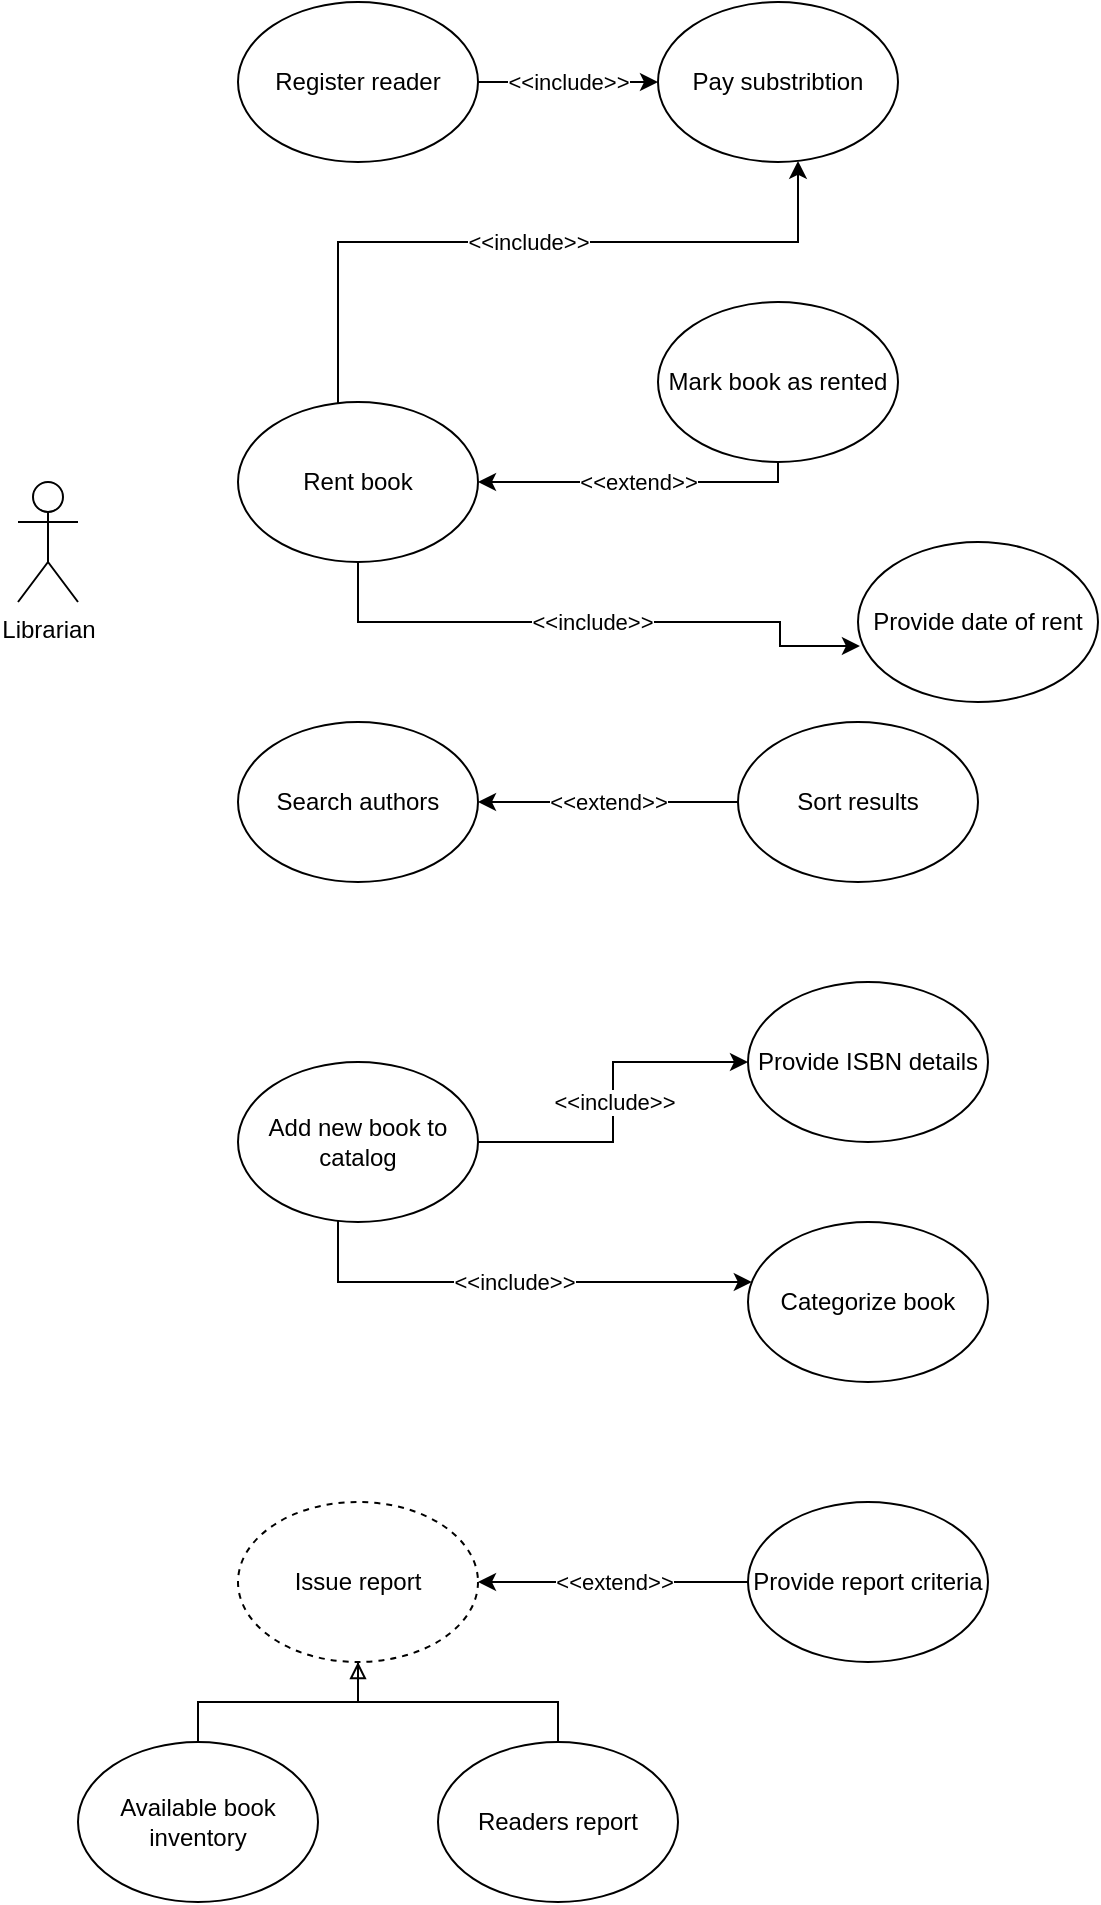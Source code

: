 <mxfile version="14.8.5" type="device"><diagram id="fwvCdL1692Xbh_qZWH8l" name="lab-01-use-case"><mxGraphModel dx="981" dy="528" grid="1" gridSize="10" guides="1" tooltips="1" connect="1" arrows="1" fold="1" page="1" pageScale="1" pageWidth="850" pageHeight="1100" math="0" shadow="0"><root><mxCell id="0"/><mxCell id="1" parent="0"/><mxCell id="K0Y2ng4Hr_tqsVySQrhE-27" value="&amp;lt;&amp;lt;extend&amp;gt;&amp;gt;" style="edgeStyle=orthogonalEdgeStyle;rounded=0;orthogonalLoop=1;jettySize=auto;html=1;" edge="1" parent="1" source="K0Y2ng4Hr_tqsVySQrhE-26" target="K0Y2ng4Hr_tqsVySQrhE-3"><mxGeometry relative="1" as="geometry"><Array as="points"><mxPoint x="330" y="380"/><mxPoint x="330" y="380"/></Array></mxGeometry></mxCell><mxCell id="K0Y2ng4Hr_tqsVySQrhE-51" value="&amp;lt;&amp;lt;include&amp;gt;&amp;gt;" style="edgeStyle=orthogonalEdgeStyle;rounded=0;orthogonalLoop=1;jettySize=auto;html=1;" edge="1" parent="1" source="K0Y2ng4Hr_tqsVySQrhE-3" target="K0Y2ng4Hr_tqsVySQrhE-49"><mxGeometry relative="1" as="geometry"><Array as="points"><mxPoint x="220" y="260"/><mxPoint x="450" y="260"/></Array></mxGeometry></mxCell><mxCell id="K0Y2ng4Hr_tqsVySQrhE-54" value="&amp;lt;&amp;lt;include&amp;gt;&amp;gt;" style="edgeStyle=orthogonalEdgeStyle;rounded=0;orthogonalLoop=1;jettySize=auto;html=1;entryX=0.008;entryY=0.65;entryDx=0;entryDy=0;entryPerimeter=0;" edge="1" parent="1" source="K0Y2ng4Hr_tqsVySQrhE-3" target="K0Y2ng4Hr_tqsVySQrhE-55"><mxGeometry relative="1" as="geometry"><mxPoint x="420" y="450" as="targetPoint"/><Array as="points"><mxPoint x="230" y="450"/><mxPoint x="441" y="450"/></Array></mxGeometry></mxCell><mxCell id="K0Y2ng4Hr_tqsVySQrhE-3" value="Rent book" style="ellipse;whiteSpace=wrap;html=1;" vertex="1" parent="1"><mxGeometry x="170" y="340" width="120" height="80" as="geometry"/></mxCell><mxCell id="K0Y2ng4Hr_tqsVySQrhE-50" value="&amp;lt;&amp;lt;include&amp;gt;&amp;gt;" style="edgeStyle=orthogonalEdgeStyle;rounded=0;orthogonalLoop=1;jettySize=auto;html=1;" edge="1" parent="1" source="K0Y2ng4Hr_tqsVySQrhE-6" target="K0Y2ng4Hr_tqsVySQrhE-49"><mxGeometry relative="1" as="geometry"/></mxCell><mxCell id="K0Y2ng4Hr_tqsVySQrhE-6" value="Register reader" style="ellipse;whiteSpace=wrap;html=1;" vertex="1" parent="1"><mxGeometry x="170" y="140" width="120" height="80" as="geometry"/></mxCell><mxCell id="K0Y2ng4Hr_tqsVySQrhE-8" value="Librarian" style="shape=umlActor;verticalLabelPosition=bottom;verticalAlign=top;html=1;outlineConnect=0;" vertex="1" parent="1"><mxGeometry x="60" y="380" width="30" height="60" as="geometry"/></mxCell><mxCell id="K0Y2ng4Hr_tqsVySQrhE-14" value="&amp;lt;&amp;lt;extend&amp;gt;&amp;gt;" style="edgeStyle=orthogonalEdgeStyle;rounded=0;orthogonalLoop=1;jettySize=auto;html=1;exitX=0;exitY=0.5;exitDx=0;exitDy=0;" edge="1" parent="1" source="K0Y2ng4Hr_tqsVySQrhE-13" target="K0Y2ng4Hr_tqsVySQrhE-9"><mxGeometry relative="1" as="geometry"><mxPoint x="470" y="930" as="sourcePoint"/><mxPoint x="292" y="930" as="targetPoint"/></mxGeometry></mxCell><mxCell id="K0Y2ng4Hr_tqsVySQrhE-59" style="edgeStyle=orthogonalEdgeStyle;rounded=0;orthogonalLoop=1;jettySize=auto;html=1;endArrow=none;endFill=0;" edge="1" parent="1" source="K0Y2ng4Hr_tqsVySQrhE-57" target="K0Y2ng4Hr_tqsVySQrhE-9"><mxGeometry relative="1" as="geometry"/></mxCell><mxCell id="K0Y2ng4Hr_tqsVySQrhE-9" value="Issue report" style="ellipse;whiteSpace=wrap;html=1;dashed=1;" vertex="1" parent="1"><mxGeometry x="170" y="890" width="120" height="80" as="geometry"/></mxCell><mxCell id="K0Y2ng4Hr_tqsVySQrhE-13" value="Provide report criteria" style="ellipse;whiteSpace=wrap;html=1;" vertex="1" parent="1"><mxGeometry x="425" y="890" width="120" height="80" as="geometry"/></mxCell><mxCell id="K0Y2ng4Hr_tqsVySQrhE-40" value="&amp;lt;&amp;lt;include&amp;gt;&amp;gt;" style="edgeStyle=orthogonalEdgeStyle;rounded=0;orthogonalLoop=1;jettySize=auto;html=1;" edge="1" parent="1" source="K0Y2ng4Hr_tqsVySQrhE-22" target="K0Y2ng4Hr_tqsVySQrhE-39"><mxGeometry relative="1" as="geometry"/></mxCell><mxCell id="K0Y2ng4Hr_tqsVySQrhE-42" value="&amp;lt;&amp;lt;include&amp;gt;&amp;gt;" style="edgeStyle=orthogonalEdgeStyle;rounded=0;orthogonalLoop=1;jettySize=auto;html=1;" edge="1" parent="1" source="K0Y2ng4Hr_tqsVySQrhE-22" target="K0Y2ng4Hr_tqsVySQrhE-41"><mxGeometry relative="1" as="geometry"><mxPoint x="231" y="730" as="sourcePoint"/><mxPoint x="300" y="800" as="targetPoint"/><Array as="points"><mxPoint x="220" y="780"/></Array></mxGeometry></mxCell><mxCell id="K0Y2ng4Hr_tqsVySQrhE-22" value="Add new book to catalog" style="ellipse;whiteSpace=wrap;html=1;" vertex="1" parent="1"><mxGeometry x="170" y="670" width="120" height="80" as="geometry"/></mxCell><mxCell id="K0Y2ng4Hr_tqsVySQrhE-26" value="Mark book as rented" style="ellipse;whiteSpace=wrap;html=1;" vertex="1" parent="1"><mxGeometry x="380" y="290" width="120" height="80" as="geometry"/></mxCell><mxCell id="K0Y2ng4Hr_tqsVySQrhE-39" value="Provide ISBN details" style="ellipse;whiteSpace=wrap;html=1;" vertex="1" parent="1"><mxGeometry x="425" y="630" width="120" height="80" as="geometry"/></mxCell><mxCell id="K0Y2ng4Hr_tqsVySQrhE-41" value="Categorize book" style="ellipse;whiteSpace=wrap;html=1;" vertex="1" parent="1"><mxGeometry x="425" y="750" width="120" height="80" as="geometry"/></mxCell><mxCell id="K0Y2ng4Hr_tqsVySQrhE-48" value="&amp;lt;&amp;lt;extend&amp;gt;&amp;gt;" style="edgeStyle=orthogonalEdgeStyle;rounded=0;orthogonalLoop=1;jettySize=auto;html=1;" edge="1" parent="1" source="K0Y2ng4Hr_tqsVySQrhE-47" target="K0Y2ng4Hr_tqsVySQrhE-45"><mxGeometry relative="1" as="geometry"/></mxCell><mxCell id="K0Y2ng4Hr_tqsVySQrhE-45" value="Search authors" style="ellipse;whiteSpace=wrap;html=1;" vertex="1" parent="1"><mxGeometry x="170" y="500" width="120" height="80" as="geometry"/></mxCell><mxCell id="K0Y2ng4Hr_tqsVySQrhE-47" value="Sort results" style="ellipse;whiteSpace=wrap;html=1;" vertex="1" parent="1"><mxGeometry x="420" y="500" width="120" height="80" as="geometry"/></mxCell><mxCell id="K0Y2ng4Hr_tqsVySQrhE-49" value="Pay substribtion" style="ellipse;whiteSpace=wrap;html=1;" vertex="1" parent="1"><mxGeometry x="380" y="140" width="120" height="80" as="geometry"/></mxCell><mxCell id="K0Y2ng4Hr_tqsVySQrhE-55" value="Provide date of rent" style="ellipse;whiteSpace=wrap;html=1;" vertex="1" parent="1"><mxGeometry x="480" y="410" width="120" height="80" as="geometry"/></mxCell><mxCell id="K0Y2ng4Hr_tqsVySQrhE-58" style="edgeStyle=orthogonalEdgeStyle;rounded=0;orthogonalLoop=1;jettySize=auto;html=1;endArrow=block;endFill=0;" edge="1" parent="1" source="K0Y2ng4Hr_tqsVySQrhE-56" target="K0Y2ng4Hr_tqsVySQrhE-9"><mxGeometry relative="1" as="geometry"/></mxCell><mxCell id="K0Y2ng4Hr_tqsVySQrhE-56" value="Available book inventory" style="ellipse;whiteSpace=wrap;html=1;" vertex="1" parent="1"><mxGeometry x="90" y="1010" width="120" height="80" as="geometry"/></mxCell><mxCell id="K0Y2ng4Hr_tqsVySQrhE-57" value="Readers report" style="ellipse;whiteSpace=wrap;html=1;" vertex="1" parent="1"><mxGeometry x="270" y="1010" width="120" height="80" as="geometry"/></mxCell></root></mxGraphModel></diagram></mxfile>